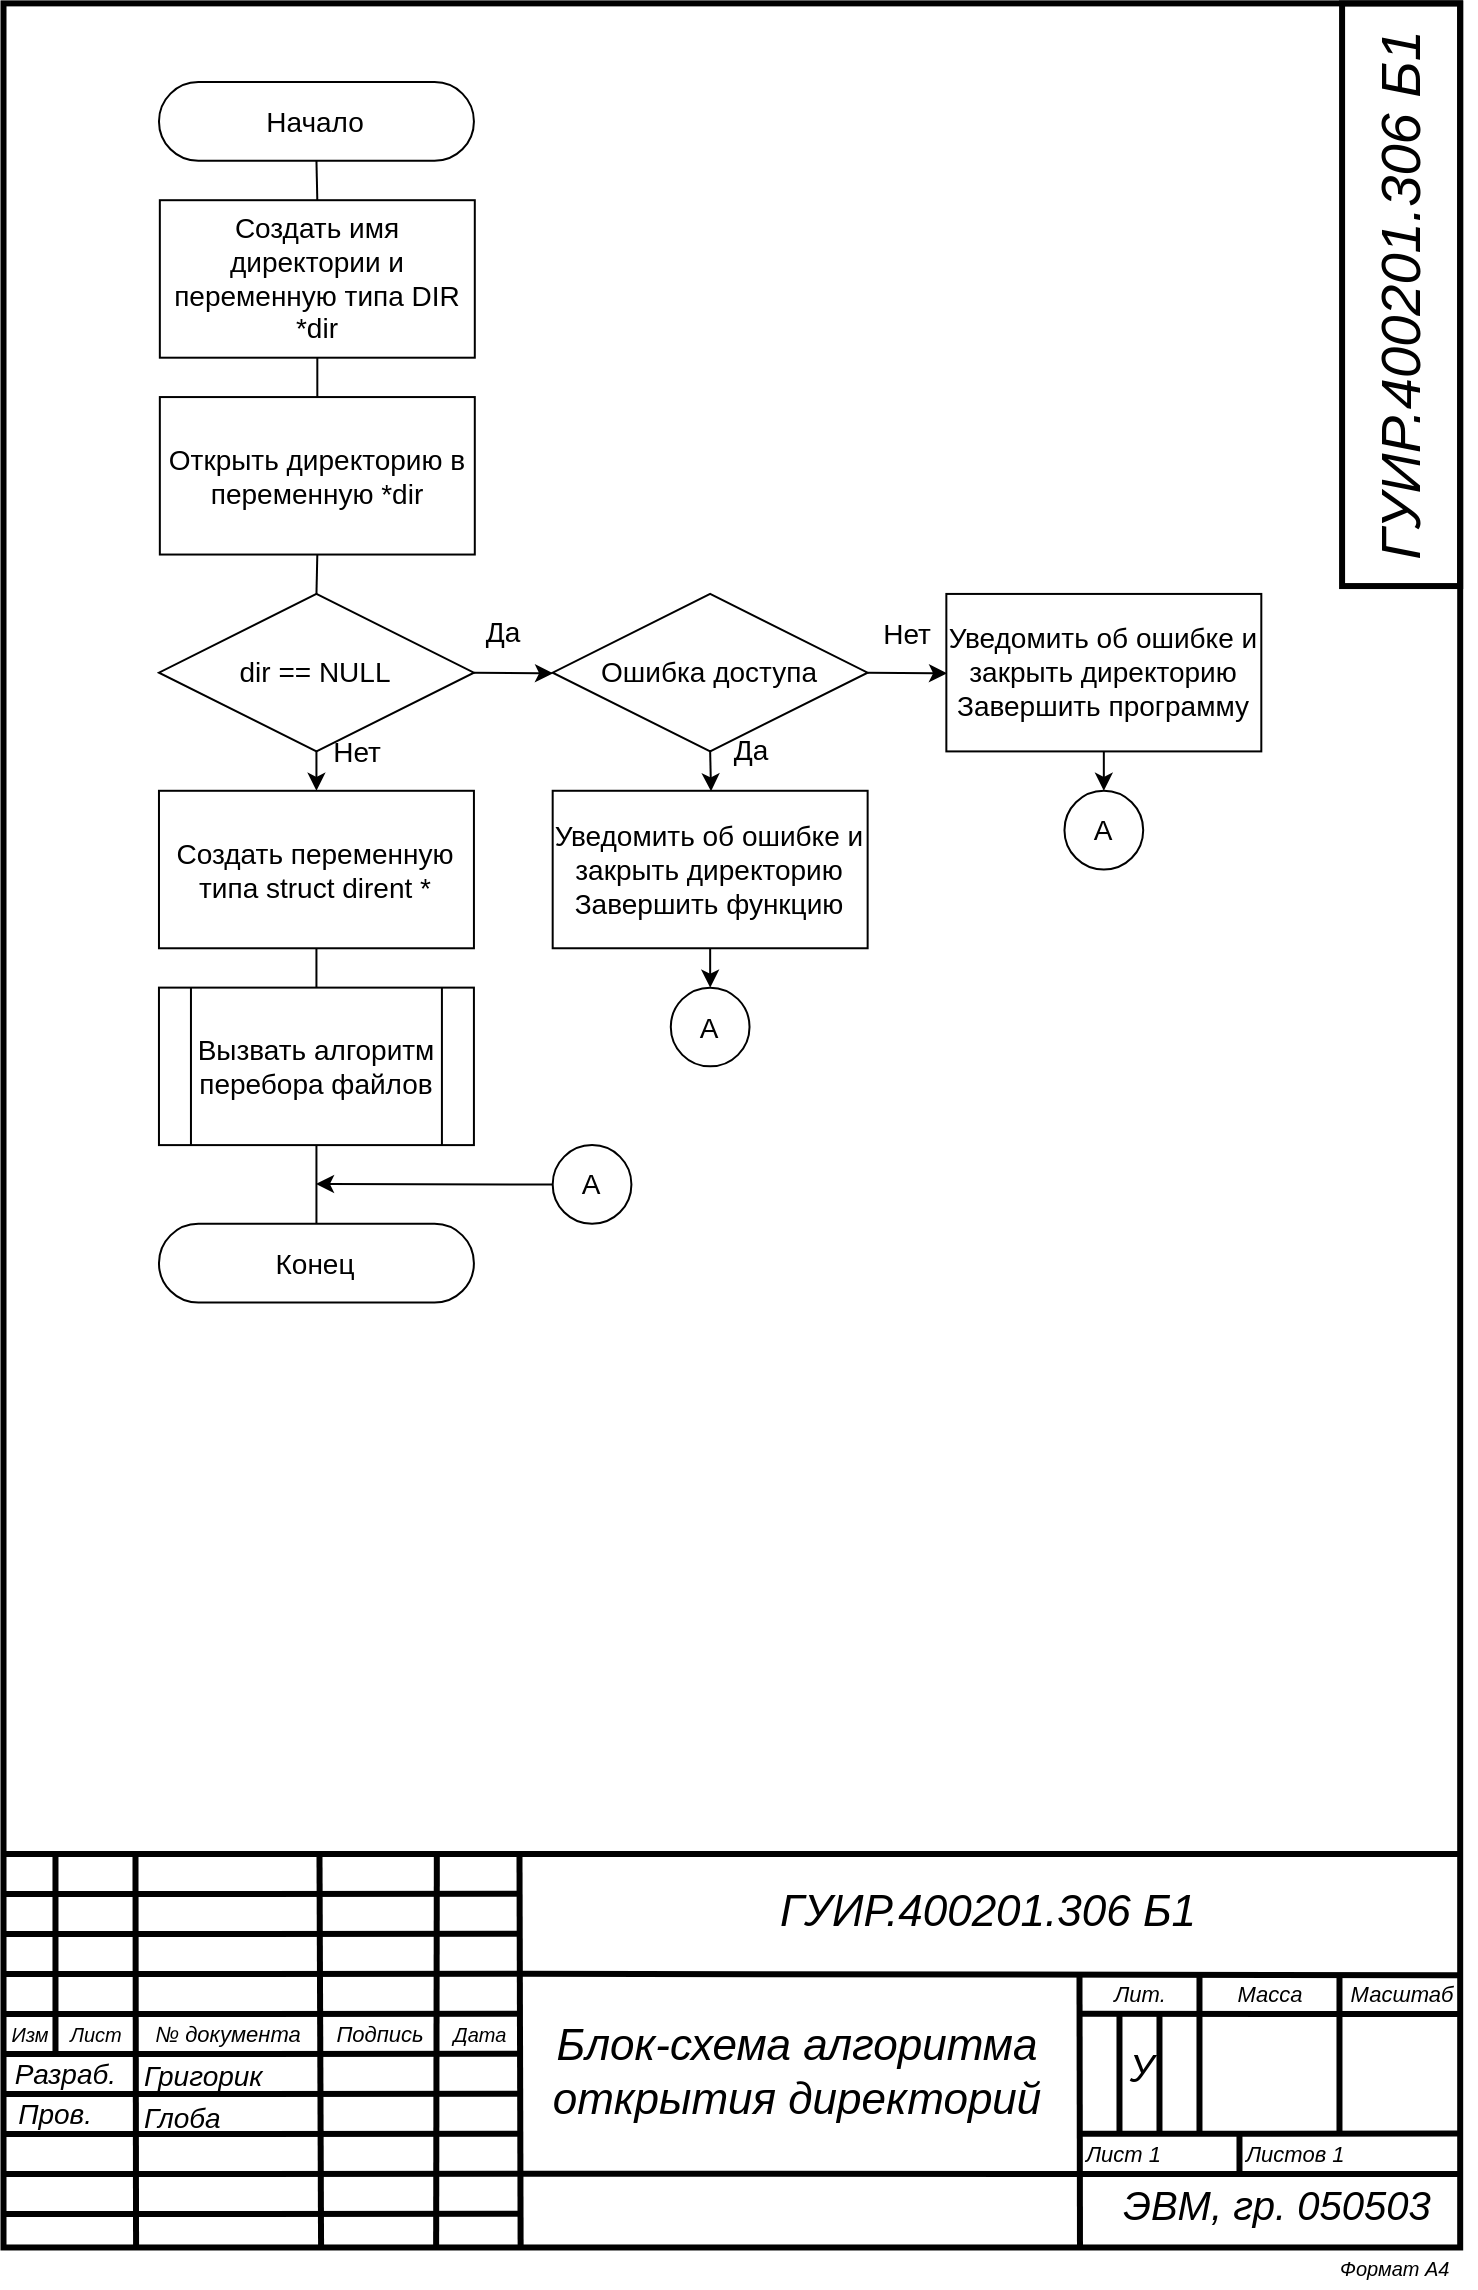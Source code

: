 <mxfile version="13.9.9" type="device"><diagram id="C5RBs43oDa-KdzZeNtuy" name="Page-1"><mxGraphModel dx="1086" dy="806" grid="1" gridSize="19.685" guides="1" tooltips="1" connect="1" arrows="1" fold="1" page="1" pageScale="1" pageWidth="827" pageHeight="1169" math="0" shadow="0"><root><mxCell id="WIyWlLk6GJQsqaUBKTNV-0"/><mxCell id="WIyWlLk6GJQsqaUBKTNV-1" parent="WIyWlLk6GJQsqaUBKTNV-0"/><mxCell id="zXnKUToOOJIePCyeXaGA-46" value="" style="rounded=0;whiteSpace=wrap;html=1;strokeWidth=3;fillColor=none;" parent="WIyWlLk6GJQsqaUBKTNV-1" vertex="1"><mxGeometry x="79.75" y="19.69" width="728.34" height="1122.05" as="geometry"/></mxCell><mxCell id="zXnKUToOOJIePCyeXaGA-47" value="&lt;i style=&quot;font-family: &amp;#34;arial&amp;#34; ; font-weight: 400 ; letter-spacing: normal ; text-align: right ; text-indent: 0px ; text-transform: none ; word-spacing: 0px&quot;&gt;&lt;font style=&quot;font-size: 10px&quot;&gt;Формат А4&lt;/font&gt;&lt;/i&gt;" style="text;whiteSpace=wrap;html=1;fontSize=7;fontFamily=Verdana;labelBackgroundColor=none;verticalAlign=middle;" parent="WIyWlLk6GJQsqaUBKTNV-1" vertex="1"><mxGeometry x="745.74" y="1141.74" width="59.05" height="19.68" as="geometry"/></mxCell><mxCell id="zXnKUToOOJIePCyeXaGA-48" style="vsdxID=165;edgeStyle=none;startArrow=none;endArrow=none;startSize=5;endSize=5;strokeWidth=3;strokeColor=#000000;spacingTop=-1;spacingBottom=-1;spacingLeft=-1;spacingRight=-1;verticalAlign=middle;html=1;labelBackgroundColor=#ffffff;rounded=0;" parent="WIyWlLk6GJQsqaUBKTNV-1" edge="1"><mxGeometry relative="1" as="geometry"><Array as="points"/><mxPoint x="105.74" y="944.89" as="sourcePoint"/><mxPoint x="105.74" y="1044.89" as="targetPoint"/></mxGeometry></mxCell><mxCell id="zXnKUToOOJIePCyeXaGA-49" style="vsdxID=163;edgeStyle=none;startArrow=none;endArrow=none;startSize=5;endSize=5;strokeColor=#000000;spacingTop=-1;spacingBottom=-1;spacingLeft=-1;spacingRight=-1;verticalAlign=middle;html=1;labelBackgroundColor=#ffffff;rounded=0;strokeWidth=3;" parent="WIyWlLk6GJQsqaUBKTNV-1" edge="1"><mxGeometry relative="1" as="geometry"><mxPoint as="offset"/><Array as="points"/><mxPoint x="80.01" y="1125.01" as="sourcePoint"/><mxPoint x="337.74" y="1124.89" as="targetPoint"/></mxGeometry></mxCell><mxCell id="zXnKUToOOJIePCyeXaGA-50" style="vsdxID=162;edgeStyle=none;startArrow=none;endArrow=none;startSize=5;endSize=5;strokeColor=#000000;spacingTop=-1;spacingBottom=-1;spacingLeft=-1;spacingRight=-1;verticalAlign=middle;html=1;labelBackgroundColor=#ffffff;rounded=0;strokeWidth=3;" parent="WIyWlLk6GJQsqaUBKTNV-1" edge="1"><mxGeometry relative="1" as="geometry"><mxPoint as="offset"/><Array as="points"/><mxPoint x="80.01" y="1105.01" as="sourcePoint"/><mxPoint x="338.74" y="1104.89" as="targetPoint"/></mxGeometry></mxCell><mxCell id="zXnKUToOOJIePCyeXaGA-51" style="vsdxID=161;edgeStyle=none;startArrow=none;endArrow=none;startSize=5;endSize=5;strokeColor=#000000;spacingTop=-1;spacingBottom=-1;spacingLeft=-1;spacingRight=-1;verticalAlign=middle;html=1;labelBackgroundColor=#ffffff;rounded=0;strokeWidth=3;" parent="WIyWlLk6GJQsqaUBKTNV-1" edge="1"><mxGeometry relative="1" as="geometry"><mxPoint as="offset"/><Array as="points"/><mxPoint x="80.01" y="1085.01" as="sourcePoint"/><mxPoint x="337.74" y="1084.89" as="targetPoint"/></mxGeometry></mxCell><mxCell id="zXnKUToOOJIePCyeXaGA-52" style="vsdxID=160;edgeStyle=none;startArrow=none;endArrow=none;startSize=5;endSize=5;strokeColor=#000000;spacingTop=-1;spacingBottom=-1;spacingLeft=-1;spacingRight=-1;verticalAlign=middle;html=1;labelBackgroundColor=#ffffff;rounded=0;strokeWidth=3;" parent="WIyWlLk6GJQsqaUBKTNV-1" edge="1"><mxGeometry relative="1" as="geometry"><mxPoint as="offset"/><Array as="points"/><mxPoint x="80.01" y="1065.01" as="sourcePoint"/><mxPoint x="337.74" y="1064.89" as="targetPoint"/></mxGeometry></mxCell><mxCell id="zXnKUToOOJIePCyeXaGA-53" style="vsdxID=159;edgeStyle=none;startArrow=none;endArrow=none;startSize=5;endSize=5;strokeWidth=3;strokeColor=#000000;spacingTop=-1;spacingBottom=-1;spacingLeft=-1;spacingRight=-1;verticalAlign=middle;html=1;labelBackgroundColor=#ffffff;rounded=0;" parent="WIyWlLk6GJQsqaUBKTNV-1" edge="1"><mxGeometry relative="1" as="geometry"><mxPoint as="offset"/><Array as="points"/><mxPoint x="80.01" y="1045.01" as="sourcePoint"/><mxPoint x="337.74" y="1044.89" as="targetPoint"/></mxGeometry></mxCell><mxCell id="zXnKUToOOJIePCyeXaGA-54" style="vsdxID=158;edgeStyle=none;startArrow=none;endArrow=none;startSize=5;endSize=5;strokeWidth=3;strokeColor=#000000;spacingTop=-1;spacingBottom=-1;spacingLeft=-1;spacingRight=-1;verticalAlign=middle;html=1;labelBackgroundColor=#ffffff;rounded=0;" parent="WIyWlLk6GJQsqaUBKTNV-1" edge="1"><mxGeometry relative="1" as="geometry"><mxPoint as="offset"/><Array as="points"/><mxPoint x="80.01" y="1025.01" as="sourcePoint"/><mxPoint x="337.74" y="1024.89" as="targetPoint"/></mxGeometry></mxCell><mxCell id="zXnKUToOOJIePCyeXaGA-55" style="vsdxID=157;edgeStyle=none;startArrow=none;endArrow=none;startSize=5;endSize=5;strokeColor=#000000;spacingTop=-1;spacingBottom=-1;spacingLeft=-1;spacingRight=-1;verticalAlign=middle;html=1;labelBackgroundColor=#ffffff;rounded=0;strokeWidth=3;" parent="WIyWlLk6GJQsqaUBKTNV-1" edge="1"><mxGeometry relative="1" as="geometry"><mxPoint as="offset"/><Array as="points"/><mxPoint x="80.01" y="1005.01" as="sourcePoint"/><mxPoint x="337.74" y="1004.89" as="targetPoint"/></mxGeometry></mxCell><mxCell id="zXnKUToOOJIePCyeXaGA-56" style="vsdxID=156;edgeStyle=none;startArrow=none;endArrow=none;startSize=5;endSize=5;strokeColor=#000000;spacingTop=-1;spacingBottom=-1;spacingLeft=-1;spacingRight=-1;verticalAlign=middle;html=1;labelBackgroundColor=#ffffff;rounded=0;strokeWidth=3;" parent="WIyWlLk6GJQsqaUBKTNV-1" edge="1"><mxGeometry relative="1" as="geometry"><mxPoint as="offset"/><Array as="points"/><mxPoint x="80.01" y="985.01" as="sourcePoint"/><mxPoint x="337.74" y="984.89" as="targetPoint"/></mxGeometry></mxCell><mxCell id="zXnKUToOOJIePCyeXaGA-57" style="vsdxID=155;edgeStyle=none;startArrow=none;endArrow=none;startSize=5;endSize=5;strokeColor=#000000;spacingTop=-1;spacingBottom=-1;spacingLeft=-1;spacingRight=-1;verticalAlign=middle;html=1;labelBackgroundColor=#ffffff;rounded=0;strokeWidth=3;" parent="WIyWlLk6GJQsqaUBKTNV-1" edge="1"><mxGeometry relative="1" as="geometry"><mxPoint as="offset"/><Array as="points"/><mxPoint x="80.01" y="965.01" as="sourcePoint"/><mxPoint x="337.74" y="964.89" as="targetPoint"/></mxGeometry></mxCell><mxCell id="zXnKUToOOJIePCyeXaGA-58" style="vsdxID=154;edgeStyle=none;startArrow=none;endArrow=none;startSize=5;endSize=5;strokeWidth=3;strokeColor=#000000;spacingTop=-1;spacingBottom=-1;spacingLeft=-1;spacingRight=-1;verticalAlign=middle;html=1;labelBackgroundColor=#ffffff;rounded=0;entryX=0.091;entryY=1;entryDx=0;entryDy=0;entryPerimeter=0;" parent="WIyWlLk6GJQsqaUBKTNV-1" target="zXnKUToOOJIePCyeXaGA-46" edge="1"><mxGeometry relative="1" as="geometry"><Array as="points"/><mxPoint x="145.74" y="944.89" as="sourcePoint"/><mxPoint x="146.01" y="1150.01" as="targetPoint"/></mxGeometry></mxCell><mxCell id="zXnKUToOOJIePCyeXaGA-59" style="vsdxID=153;edgeStyle=none;startArrow=none;endArrow=none;startSize=5;endSize=5;strokeWidth=3;strokeColor=#000000;spacingTop=-1;spacingBottom=-1;spacingLeft=-1;spacingRight=-1;verticalAlign=middle;html=1;labelBackgroundColor=#ffffff;rounded=0;entryX=0.218;entryY=0.999;entryDx=0;entryDy=0;entryPerimeter=0;" parent="WIyWlLk6GJQsqaUBKTNV-1" target="zXnKUToOOJIePCyeXaGA-46" edge="1"><mxGeometry relative="1" as="geometry"><Array as="points"/><mxPoint x="237.74" y="944.89" as="sourcePoint"/><mxPoint x="238.01" y="1147.01" as="targetPoint"/></mxGeometry></mxCell><mxCell id="zXnKUToOOJIePCyeXaGA-60" style="vsdxID=152;edgeStyle=none;startArrow=none;endArrow=none;startSize=5;endSize=5;strokeWidth=3;strokeColor=#000000;spacingTop=-1;spacingBottom=-1;spacingLeft=-1;spacingRight=-1;verticalAlign=middle;html=1;labelBackgroundColor=#ffffff;rounded=0;entryX=0.297;entryY=1;entryDx=0;entryDy=0;entryPerimeter=0;" parent="WIyWlLk6GJQsqaUBKTNV-1" target="zXnKUToOOJIePCyeXaGA-46" edge="1"><mxGeometry relative="1" as="geometry"><Array as="points"/><mxPoint x="296.42" y="944.89" as="sourcePoint"/><mxPoint x="296.01" y="1150.01" as="targetPoint"/></mxGeometry></mxCell><mxCell id="zXnKUToOOJIePCyeXaGA-61" style="vsdxID=151;edgeStyle=none;startArrow=none;endArrow=none;startSize=5;endSize=5;strokeWidth=3;strokeColor=#000000;spacingTop=-1;spacingBottom=-1;spacingLeft=-1;spacingRight=-1;verticalAlign=middle;html=1;labelBackgroundColor=#ffffff;rounded=0;" parent="WIyWlLk6GJQsqaUBKTNV-1" edge="1"><mxGeometry relative="1" as="geometry"><Array as="points"/><mxPoint x="747.74" y="1004.89" as="sourcePoint"/><mxPoint x="747.74" y="1084.89" as="targetPoint"/></mxGeometry></mxCell><mxCell id="zXnKUToOOJIePCyeXaGA-62" style="vsdxID=150;edgeStyle=none;startArrow=none;endArrow=none;startSize=5;endSize=5;strokeWidth=3;strokeColor=#000000;spacingTop=-1;spacingBottom=-1;spacingLeft=-1;spacingRight=-1;verticalAlign=middle;html=1;labelBackgroundColor=#ffffff;rounded=0;" parent="WIyWlLk6GJQsqaUBKTNV-1" edge="1"><mxGeometry relative="1" as="geometry"><Array as="points"/><mxPoint x="697.74" y="1084.89" as="sourcePoint"/><mxPoint x="697.74" y="1104.89" as="targetPoint"/></mxGeometry></mxCell><mxCell id="zXnKUToOOJIePCyeXaGA-63" style="vsdxID=149;edgeStyle=none;startArrow=none;endArrow=none;startSize=5;endSize=5;strokeColor=#000000;spacingTop=-1;spacingBottom=-1;spacingLeft=-1;spacingRight=-1;verticalAlign=middle;html=1;labelBackgroundColor=#ffffff;rounded=0;strokeWidth=3;" parent="WIyWlLk6GJQsqaUBKTNV-1" edge="1"><mxGeometry relative="1" as="geometry"><Array as="points"/><mxPoint x="657.74" y="1024.89" as="sourcePoint"/><mxPoint x="657.74" y="1084.89" as="targetPoint"/></mxGeometry></mxCell><mxCell id="zXnKUToOOJIePCyeXaGA-64" style="vsdxID=148;edgeStyle=none;startArrow=none;endArrow=none;startSize=5;endSize=5;strokeColor=#000000;spacingTop=-1;spacingBottom=-1;spacingLeft=-1;spacingRight=-1;verticalAlign=middle;html=1;labelBackgroundColor=#ffffff;rounded=0;strokeWidth=3;" parent="WIyWlLk6GJQsqaUBKTNV-1" edge="1"><mxGeometry relative="1" as="geometry"><Array as="points"/><mxPoint x="637.74" y="1024.89" as="sourcePoint"/><mxPoint x="637.74" y="1084.89" as="targetPoint"/></mxGeometry></mxCell><mxCell id="zXnKUToOOJIePCyeXaGA-65" style="vsdxID=147;edgeStyle=none;startArrow=none;endArrow=none;startSize=5;endSize=5;strokeWidth=3;strokeColor=#000000;spacingTop=-1;spacingBottom=-1;spacingLeft=-1;spacingRight=-1;verticalAlign=middle;html=1;labelBackgroundColor=#ffffff;rounded=0;" parent="WIyWlLk6GJQsqaUBKTNV-1" edge="1"><mxGeometry relative="1" as="geometry"><Array as="points"/><mxPoint x="677.74" y="1004.89" as="sourcePoint"/><mxPoint x="677.74" y="1084.89" as="targetPoint"/></mxGeometry></mxCell><mxCell id="zXnKUToOOJIePCyeXaGA-66" style="vsdxID=146;edgeStyle=none;startArrow=none;endArrow=none;startSize=5;endSize=5;strokeWidth=3;strokeColor=#000000;spacingTop=-1;spacingBottom=-1;spacingLeft=-1;spacingRight=-1;verticalAlign=middle;html=1;labelBackgroundColor=#ffffff;rounded=0;entryX=0.929;entryY=-0.131;entryDx=0;entryDy=0;entryPerimeter=0;" parent="WIyWlLk6GJQsqaUBKTNV-1" target="zXnKUToOOJIePCyeXaGA-81" edge="1"><mxGeometry relative="1" as="geometry"><mxPoint as="offset"/><Array as="points"/><mxPoint x="617.74" y="1084.89" as="sourcePoint"/><mxPoint x="817.74" y="1084.89" as="targetPoint"/></mxGeometry></mxCell><mxCell id="zXnKUToOOJIePCyeXaGA-67" style="vsdxID=145;edgeStyle=none;startArrow=none;endArrow=none;startSize=5;endSize=5;strokeWidth=3;strokeColor=#000000;spacingTop=-1;spacingBottom=-1;spacingLeft=-1;spacingRight=-1;verticalAlign=middle;html=1;labelBackgroundColor=#ffffff;rounded=0;" parent="WIyWlLk6GJQsqaUBKTNV-1" edge="1"><mxGeometry relative="1" as="geometry"><mxPoint as="offset"/><Array as="points"/><mxPoint x="617.74" y="1024.89" as="sourcePoint"/><mxPoint x="808.01" y="1025.01" as="targetPoint"/></mxGeometry></mxCell><mxCell id="zXnKUToOOJIePCyeXaGA-68" style="vsdxID=144;edgeStyle=none;startArrow=none;endArrow=none;startSize=5;endSize=5;strokeWidth=3;strokeColor=#000000;spacingTop=-1;spacingBottom=-1;spacingLeft=-1;spacingRight=-1;verticalAlign=middle;html=1;labelBackgroundColor=#ffffff;rounded=0;entryX=0.739;entryY=0.999;entryDx=0;entryDy=0;entryPerimeter=0;" parent="WIyWlLk6GJQsqaUBKTNV-1" target="zXnKUToOOJIePCyeXaGA-46" edge="1"><mxGeometry relative="1" as="geometry"><Array as="points"/><mxPoint x="617.74" y="1004.89" as="sourcePoint"/><mxPoint x="618.01" y="1150.01" as="targetPoint"/></mxGeometry></mxCell><mxCell id="zXnKUToOOJIePCyeXaGA-69" style="vsdxID=143;edgeStyle=none;startArrow=none;endArrow=none;startSize=5;endSize=5;strokeWidth=3;strokeColor=#000000;spacingTop=-1;spacingBottom=-1;spacingLeft=-1;spacingRight=-1;verticalAlign=middle;html=1;labelBackgroundColor=#ffffff;rounded=0;" parent="WIyWlLk6GJQsqaUBKTNV-1" edge="1"><mxGeometry relative="1" as="geometry"><Array as="points"/><mxPoint x="808.01" y="1105.01" as="sourcePoint"/><mxPoint x="338.74" y="1104.89" as="targetPoint"/></mxGeometry></mxCell><mxCell id="zXnKUToOOJIePCyeXaGA-70" style="vsdxID=142;edgeStyle=none;startArrow=none;endArrow=none;startSize=5;endSize=5;strokeWidth=3;strokeColor=#000000;spacingTop=-1;spacingBottom=-1;spacingLeft=-1;spacingRight=-1;verticalAlign=middle;html=1;labelBackgroundColor=#ffffff;rounded=0;entryX=0.355;entryY=1;entryDx=0;entryDy=0;entryPerimeter=0;" parent="WIyWlLk6GJQsqaUBKTNV-1" target="zXnKUToOOJIePCyeXaGA-46" edge="1"><mxGeometry relative="1" as="geometry"><Array as="points"/><mxPoint x="337.74" y="944.89" as="sourcePoint"/><mxPoint x="338.01" y="1150.01" as="targetPoint"/></mxGeometry></mxCell><mxCell id="zXnKUToOOJIePCyeXaGA-71" style="vsdxID=141;edgeStyle=none;startArrow=none;endArrow=none;startSize=5;endSize=5;strokeWidth=3;strokeColor=#000000;spacingTop=-1;spacingBottom=-1;spacingLeft=-1;spacingRight=-1;verticalAlign=middle;html=1;labelBackgroundColor=#ffffff;rounded=0;exitX=0.998;exitY=1.028;exitDx=0;exitDy=0;exitPerimeter=0;" parent="WIyWlLk6GJQsqaUBKTNV-1" source="zXnKUToOOJIePCyeXaGA-89" edge="1"><mxGeometry relative="1" as="geometry"><Array as="points"/><mxPoint x="817.74" y="1004.89" as="sourcePoint"/><mxPoint x="337.74" y="1004.89" as="targetPoint"/></mxGeometry></mxCell><mxCell id="zXnKUToOOJIePCyeXaGA-72" value="&lt;font style=&quot;font-family: &amp;#34;arial&amp;#34; ; color: rgb(0 , 0 , 0) ; direction: ltr ; letter-spacing: 0px ; line-height: 120% ; opacity: 1&quot;&gt;&lt;i&gt;&lt;font style=&quot;font-size: 10px&quot;&gt;Изм&lt;/font&gt;&lt;br&gt;&lt;/i&gt;&lt;/font&gt;" style="verticalAlign=middle;align=center;vsdxID=166;fillColor=none;gradientColor=none;shape=stencil(nZBLDoAgDERP0z3SIyjew0SURgSD+Lu9kMZoXLhwN9O+tukAlrNpJg1SzDH4QW/URgNYgZTkjA4UkwJUgGXng+6DX1zLfmoymdXo17xh5zmRJ6Q42BWCfc2oJfdAr+Yv+AP9Cb7OJ3H/2JG1HNGz/84klThPVCc=);strokeColor=none;strokeWidth=3;spacingTop=-1;spacingBottom=-1;spacingLeft=-1;spacingRight=-1;labelBackgroundColor=none;rounded=0;html=1;whiteSpace=wrap;" parent="WIyWlLk6GJQsqaUBKTNV-1" vertex="1"><mxGeometry x="78.74" y="1026.89" width="28" height="16" as="geometry"/></mxCell><mxCell id="zXnKUToOOJIePCyeXaGA-73" value="&lt;font style=&quot;font-family: &amp;#34;arial&amp;#34; ; color: rgb(0 , 0 , 0) ; direction: ltr ; letter-spacing: 0px ; line-height: 120% ; opacity: 1&quot;&gt;&lt;i&gt;&lt;font style=&quot;font-size: 10px&quot;&gt;Лист&lt;/font&gt;&lt;br&gt;&lt;/i&gt;&lt;/font&gt;" style="verticalAlign=middle;align=center;vsdxID=167;fillColor=none;gradientColor=none;shape=stencil(nZBLDoAgDERP0z3SIyjew0SURgSD+Lu9kMZoXLhwN9O+tukAlrNpJg1SzDH4QW/URgNYgZTkjA4UkwJUgGXng+6DX1zLfmoymdXo17xh5zmRJ6Q42BWCfc2oJfdAr+Yv+AP9Cb7OJ3H/2JG1HNGz/84klThPVCc=);strokeColor=none;strokeWidth=3;spacingTop=-1;spacingBottom=-1;spacingLeft=-1;spacingRight=-1;labelBackgroundColor=none;rounded=0;html=1;whiteSpace=wrap;" parent="WIyWlLk6GJQsqaUBKTNV-1" vertex="1"><mxGeometry x="107.74" y="1026.89" width="36" height="16" as="geometry"/></mxCell><mxCell id="zXnKUToOOJIePCyeXaGA-74" value="&lt;font style=&quot;font-size:11px;font-family:Arial;color:#000000;direction:ltr;letter-spacing:0px;line-height:120%;opacity:1&quot;&gt;&lt;i&gt;№ документа&lt;br/&gt;&lt;/i&gt;&lt;/font&gt;" style="verticalAlign=middle;align=center;vsdxID=168;fillColor=none;gradientColor=none;shape=stencil(nZBLDoAgDERP0z3SIyjew0SURgSD+Lu9kMZoXLhwN9O+tukAlrNpJg1SzDH4QW/URgNYgZTkjA4UkwJUgGXng+6DX1zLfmoymdXo17xh5zmRJ6Q42BWCfc2oJfdAr+Yv+AP9Cb7OJ3H/2JG1HNGz/84klThPVCc=);strokeColor=none;strokeWidth=3;spacingTop=-1;spacingBottom=-1;spacingLeft=-1;spacingRight=-1;labelBackgroundColor=none;rounded=0;html=1;whiteSpace=wrap;" parent="WIyWlLk6GJQsqaUBKTNV-1" vertex="1"><mxGeometry x="147.74" y="1026.89" width="88" height="16" as="geometry"/></mxCell><mxCell id="zXnKUToOOJIePCyeXaGA-75" value="&lt;font style=&quot;font-size:11px;font-family:Arial;color:#000000;direction:ltr;letter-spacing:0px;line-height:120%;opacity:1&quot;&gt;&lt;i&gt;Подпись&lt;br/&gt;&lt;/i&gt;&lt;/font&gt;" style="verticalAlign=middle;align=center;vsdxID=169;fillColor=none;gradientColor=none;shape=stencil(nZBLDoAgDERP0z3SIyjew0SURgSD+Lu9kMZoXLhwN9O+tukAlrNpJg1SzDH4QW/URgNYgZTkjA4UkwJUgGXng+6DX1zLfmoymdXo17xh5zmRJ6Q42BWCfc2oJfdAr+Yv+AP9Cb7OJ3H/2JG1HNGz/84klThPVCc=);strokeColor=none;strokeWidth=3;spacingTop=-1;spacingBottom=-1;spacingLeft=-1;spacingRight=-1;labelBackgroundColor=none;rounded=0;html=1;whiteSpace=wrap;" parent="WIyWlLk6GJQsqaUBKTNV-1" vertex="1"><mxGeometry x="239.74" y="1026.89" width="56" height="16" as="geometry"/></mxCell><mxCell id="zXnKUToOOJIePCyeXaGA-76" value="&lt;font style=&quot;font-family: &amp;#34;arial&amp;#34; ; color: rgb(0 , 0 , 0) ; direction: ltr ; letter-spacing: 0px ; line-height: 120% ; opacity: 1&quot;&gt;&lt;i&gt;&lt;font style=&quot;font-size: 10px&quot;&gt;Дата&lt;/font&gt;&lt;br&gt;&lt;/i&gt;&lt;/font&gt;" style="verticalAlign=middle;align=center;vsdxID=170;fillColor=none;gradientColor=none;shape=stencil(nZBLDoAgDERP0z3SIyjew0SURgSD+Lu9kMZoXLhwN9O+tukAlrNpJg1SzDH4QW/URgNYgZTkjA4UkwJUgGXng+6DX1zLfmoymdXo17xh5zmRJ6Q42BWCfc2oJfdAr+Yv+AP9Cb7OJ3H/2JG1HNGz/84klThPVCc=);strokeColor=none;strokeWidth=3;spacingTop=-1;spacingBottom=-1;spacingLeft=-1;spacingRight=-1;labelBackgroundColor=none;rounded=0;html=1;whiteSpace=wrap;" parent="WIyWlLk6GJQsqaUBKTNV-1" vertex="1"><mxGeometry x="299.74" y="1026.89" width="36" height="16" as="geometry"/></mxCell><mxCell id="zXnKUToOOJIePCyeXaGA-77" value="&lt;p style=&quot;align:center;margin-left:0;margin-right:0;margin-top:0px;margin-bottom:0px;text-indent:0;valign:middle;direction:ltr;&quot;&gt;&lt;font style=&quot;font-size:11px;font-family:Arial;color:#000000;direction:ltr;letter-spacing:0px;line-height:120%;opacity:1&quot;&gt;&lt;i&gt;Лит&lt;/i&gt;&lt;/font&gt;&lt;font style=&quot;font-size:11px;font-family:Arial;color:#000000;direction:ltr;letter-spacing:0px;line-height:120%;opacity:1&quot;&gt;&lt;i&gt;.&lt;br/&gt;&lt;/i&gt;&lt;/font&gt;&lt;/p&gt;" style="verticalAlign=middle;align=center;vsdxID=171;fillColor=none;gradientColor=none;shape=stencil(nZBLDoAgDERP0z3SIyjew0SURgSD+Lu9kMZoXLhwN9O+tukAlrNpJg1SzDH4QW/URgNYgZTkjA4UkwJUgGXng+6DX1zLfmoymdXo17xh5zmRJ6Q42BWCfc2oJfdAr+Yv+AP9Cb7OJ3H/2JG1HNGz/84klThPVCc=);strokeColor=none;strokeWidth=3;spacingTop=-1;spacingBottom=-1;spacingLeft=-1;spacingRight=-1;labelBackgroundColor=none;rounded=0;html=1;whiteSpace=wrap;" parent="WIyWlLk6GJQsqaUBKTNV-1" vertex="1"><mxGeometry x="619.74" y="1006.89" width="56" height="16" as="geometry"/></mxCell><mxCell id="zXnKUToOOJIePCyeXaGA-78" value="&lt;font style=&quot;font-size:11px;font-family:Arial;color:#000000;direction:ltr;letter-spacing:0px;line-height:120%;opacity:1&quot;&gt;&lt;i&gt;Масса&lt;br/&gt;&lt;/i&gt;&lt;/font&gt;" style="verticalAlign=middle;align=center;vsdxID=172;fillColor=none;gradientColor=none;shape=stencil(nZBLDoAgDERP0z3SIyjew0SURgSD+Lu9kMZoXLhwN9O+tukAlrNpJg1SzDH4QW/URgNYgZTkjA4UkwJUgGXng+6DX1zLfmoymdXo17xh5zmRJ6Q42BWCfc2oJfdAr+Yv+AP9Cb7OJ3H/2JG1HNGz/84klThPVCc=);strokeColor=none;strokeWidth=3;spacingTop=-1;spacingBottom=-1;spacingLeft=-1;spacingRight=-1;labelBackgroundColor=none;rounded=0;html=1;whiteSpace=wrap;" parent="WIyWlLk6GJQsqaUBKTNV-1" vertex="1"><mxGeometry x="679.74" y="1006.89" width="66" height="16" as="geometry"/></mxCell><mxCell id="zXnKUToOOJIePCyeXaGA-79" value="&lt;font style=&quot;font-size:11px;font-family:Arial;color:#000000;direction:ltr;letter-spacing:0px;line-height:120%;opacity:1&quot;&gt;&lt;i&gt;Масштаб&lt;br/&gt;&lt;/i&gt;&lt;/font&gt;" style="verticalAlign=middle;align=center;vsdxID=173;fillColor=none;gradientColor=none;shape=stencil(nZBLDoAgDERP0z3SIyjew0SURgSD+Lu9kMZoXLhwN9O+tukAlrNpJg1SzDH4QW/URgNYgZTkjA4UkwJUgGXng+6DX1zLfmoymdXo17xh5zmRJ6Q42BWCfc2oJfdAr+Yv+AP9Cb7OJ3H/2JG1HNGz/84klThPVCc=);strokeColor=none;strokeWidth=3;spacingTop=-1;spacingBottom=-1;spacingLeft=-1;spacingRight=-1;labelBackgroundColor=none;rounded=0;html=1;whiteSpace=wrap;" parent="WIyWlLk6GJQsqaUBKTNV-1" vertex="1"><mxGeometry x="749.74" y="1006.89" width="58.35" height="16" as="geometry"/></mxCell><mxCell id="zXnKUToOOJIePCyeXaGA-80" value="&lt;p style=&quot;margin-left: 0 ; margin-right: 0 ; margin-top: 0px ; margin-bottom: 0px ; text-indent: 0 ; direction: ltr&quot;&gt;&lt;font style=&quot;font-size: 11px ; font-family: &amp;#34;arial&amp;#34; ; color: #000000 ; direction: ltr ; letter-spacing: 0px ; line-height: 120% ; opacity: 1&quot;&gt;&lt;i&gt;Лист 1&lt;/i&gt;&lt;/font&gt;&lt;font style=&quot;font-size: 11px ; font-family: &amp;#34;arial&amp;#34; ; color: #000000 ; direction: ltr ; letter-spacing: 0px ; line-height: 120% ; opacity: 1&quot;&gt;&lt;i&gt;&amp;nbsp;&lt;br&gt;&lt;/i&gt;&lt;/font&gt;&lt;/p&gt;" style="verticalAlign=middle;align=left;vsdxID=174;fillColor=none;gradientColor=none;shape=stencil(nZBLDoAgDERP0z3SIyjew0SURgSD+Lu9kMZoXLhwN9O+tukAlrNpJg1SzDH4QW/URgNYgZTkjA4UkwJUgGXng+6DX1zLfmoymdXo17xh5zmRJ6Q42BWCfc2oJfdAr+Yv+AP9Cb7OJ3H/2JG1HNGz/84klThPVCc=);strokeColor=none;strokeWidth=3;spacingTop=-1;spacingBottom=-1;spacingLeft=-1;spacingRight=-1;labelBackgroundColor=none;rounded=0;html=1;whiteSpace=wrap;" parent="WIyWlLk6GJQsqaUBKTNV-1" vertex="1"><mxGeometry x="619.74" y="1086.89" width="132.8" height="16" as="geometry"/></mxCell><mxCell id="zXnKUToOOJIePCyeXaGA-81" value="&lt;p style=&quot;align:left;margin-left:0;margin-right:0;margin-top:0px;margin-bottom:0px;text-indent:0;valign:middle;direction:ltr;&quot;&gt;&lt;font style=&quot;font-size:11px;font-family:Arial;color:#000000;direction:ltr;letter-spacing:0px;line-height:120%;opacity:1&quot;&gt;&lt;i&gt;Листов             1&lt;/i&gt;&lt;/font&gt;&lt;font style=&quot;font-size:11px;font-family:Arial;color:#000000;direction:ltr;letter-spacing:0px;line-height:120%;opacity:1&quot;&gt;&lt;i&gt;&lt;br/&gt;&lt;/i&gt;&lt;/font&gt;&lt;/p&gt;" style="verticalAlign=middle;align=left;vsdxID=175;fillColor=none;gradientColor=none;shape=stencil(nZBLDoAgDERP0z3SIyjew0SURgSD+Lu9kMZoXLhwN9O+tukAlrNpJg1SzDH4QW/URgNYgZTkjA4UkwJUgGXng+6DX1zLfmoymdXo17xh5zmRJ6Q42BWCfc2oJfdAr+Yv+AP9Cb7OJ3H/2JG1HNGz/84klThPVCc=);strokeColor=none;strokeWidth=3;spacingTop=-1;spacingBottom=-1;spacingLeft=-1;spacingRight=-1;labelBackgroundColor=none;rounded=0;html=1;whiteSpace=wrap;" parent="WIyWlLk6GJQsqaUBKTNV-1" vertex="1"><mxGeometry x="699.74" y="1086.89" width="116" height="16" as="geometry"/></mxCell><mxCell id="zXnKUToOOJIePCyeXaGA-82" value="&lt;p style=&quot;margin-left: 0 ; margin-right: 0 ; margin-top: 0px ; margin-bottom: 0px ; text-indent: 0 ; direction: ltr&quot;&gt;&lt;font style=&quot;font-family: &amp;#34;arial&amp;#34; ; color: rgb(0 , 0 , 0) ; direction: ltr ; letter-spacing: 0px ; line-height: 120% ; opacity: 1&quot;&gt;&lt;i&gt;&lt;font style=&quot;font-size: 14px&quot;&gt;Григорик&lt;/font&gt;&lt;br&gt;&lt;/i&gt;&lt;/font&gt;&lt;/p&gt;" style="verticalAlign=middle;align=left;vsdxID=176;fillColor=none;gradientColor=none;shape=stencil(nZBLDoAgDERP0z3SIyjew0SURgSD+Lu9kMZoXLhwN9O+tukAlrNpJg1SzDH4QW/URgNYgZTkjA4UkwJUgGXng+6DX1zLfmoymdXo17xh5zmRJ6Q42BWCfc2oJfdAr+Yv+AP9Cb7OJ3H/2JG1HNGz/84klThPVCc=);strokeColor=none;strokeWidth=3;spacingTop=-1;spacingBottom=-1;spacingLeft=-1;spacingRight=-1;labelBackgroundColor=none;rounded=0;html=1;whiteSpace=wrap;" parent="WIyWlLk6GJQsqaUBKTNV-1" vertex="1"><mxGeometry x="148.74" y="1043.89" width="88" height="24" as="geometry"/></mxCell><mxCell id="zXnKUToOOJIePCyeXaGA-83" value="&lt;p style=&quot;align:right;margin-left:0;margin-right:0;margin-top:0px;margin-bottom:0px;text-indent:0;valign:middle;direction:ltr;&quot;&gt;&lt;font style=&quot;font-size:14px;font-family:Arial;color:#000000;direction:ltr;letter-spacing:0px;line-height:120%;opacity:1&quot;&gt;&lt;i&gt;Пров.&lt;br/&gt;&lt;/i&gt;&lt;/font&gt;&lt;/p&gt;" style="verticalAlign=middle;align=right;vsdxID=177;fillColor=none;gradientColor=none;shape=stencil(nZBLDoAgDERP0z3SIyjew0SURgSD+Lu9kMZoXLhwN9O+tukAlrNpJg1SzDH4QW/URgNYgZTkjA4UkwJUgGXng+6DX1zLfmoymdXo17xh5zmRJ6Q42BWCfc2oJfdAr+Yv+AP9Cb7OJ3H/2JG1HNGz/84klThPVCc=);strokeColor=none;strokeWidth=3;spacingTop=-1;spacingBottom=-1;spacingLeft=-1;spacingRight=-1;labelBackgroundColor=none;rounded=0;html=1;whiteSpace=wrap;" parent="WIyWlLk6GJQsqaUBKTNV-1" vertex="1"><mxGeometry x="78.74" y="1063.0" width="46" height="23" as="geometry"/></mxCell><mxCell id="zXnKUToOOJIePCyeXaGA-84" value="&lt;p style=&quot;margin-left: 0 ; margin-right: 0 ; margin-top: 0px ; margin-bottom: 0px ; text-indent: 0 ; direction: ltr&quot;&gt;&lt;font style=&quot;font-family: &amp;#34;arial&amp;#34; ; color: rgb(0 , 0 , 0) ; direction: ltr ; letter-spacing: 0px ; line-height: 120% ; opacity: 1&quot;&gt;&lt;i&gt;&lt;font style=&quot;font-size: 14px&quot;&gt;Разраб.&lt;/font&gt;&lt;br&gt;&lt;/i&gt;&lt;/font&gt;&lt;/p&gt;" style="verticalAlign=middle;align=right;vsdxID=178;fillColor=none;gradientColor=none;shape=stencil(nZBLDoAgDERP0z3SIyjew0SURgSD+Lu9kMZoXLhwN9O+tukAlrNpJg1SzDH4QW/URgNYgZTkjA4UkwJUgGXng+6DX1zLfmoymdXo17xh5zmRJ6Q42BWCfc2oJfdAr+Yv+AP9Cb7OJ3H/2JG1HNGz/84klThPVCc=);strokeColor=none;strokeWidth=3;spacingTop=-1;spacingBottom=-1;spacingLeft=-1;spacingRight=-1;labelBackgroundColor=none;rounded=0;html=1;whiteSpace=wrap;" parent="WIyWlLk6GJQsqaUBKTNV-1" vertex="1"><mxGeometry x="79.74" y="1046.89" width="57.05" height="17" as="geometry"/></mxCell><mxCell id="zXnKUToOOJIePCyeXaGA-85" value="&lt;p style=&quot;margin-left: 0 ; margin-right: 0 ; margin-top: 0px ; margin-bottom: 0px ; text-indent: 0 ; direction: ltr&quot;&gt;&lt;font style=&quot;font-family: &amp;#34;arial&amp;#34; ; color: rgb(0 , 0 , 0) ; direction: ltr ; letter-spacing: 0px ; line-height: 120% ; opacity: 1&quot;&gt;&lt;i style=&quot;font-size: 14px&quot;&gt;Глоба&lt;/i&gt;&lt;/font&gt;&lt;/p&gt;" style="verticalAlign=middle;align=left;vsdxID=179;fillColor=none;gradientColor=none;shape=stencil(nZBLDoAgDERP0z3SIyjew0SURgSD+Lu9kMZoXLhwN9O+tukAlrNpJg1SzDH4QW/URgNYgZTkjA4UkwJUgGXng+6DX1zLfmoymdXo17xh5zmRJ6Q42BWCfc2oJfdAr+Yv+AP9Cb7OJ3H/2JG1HNGz/84klThPVCc=);strokeColor=none;strokeWidth=3;spacingTop=-1;spacingBottom=-1;spacingLeft=-1;spacingRight=-1;labelBackgroundColor=none;rounded=0;html=1;whiteSpace=wrap;" parent="WIyWlLk6GJQsqaUBKTNV-1" vertex="1"><mxGeometry x="148.74" y="1066.89" width="64" height="20" as="geometry"/></mxCell><mxCell id="zXnKUToOOJIePCyeXaGA-86" value="&lt;p style=&quot;margin-left: 0 ; margin-right: 0 ; margin-top: 0px ; margin-bottom: 0px ; text-indent: 0 ; direction: ltr&quot;&gt;&lt;font style=&quot;font-family: &amp;#34;arial&amp;#34; ; color: rgb(0 , 0 , 0) ; direction: ltr ; letter-spacing: 0px ; line-height: 120% ; opacity: 1&quot; size=&quot;1&quot;&gt;&lt;i style=&quot;font-size: 20px&quot;&gt;ЭВМ, гр. 050503&lt;/i&gt;&lt;/font&gt;&lt;font style=&quot;font-size: 19px ; font-family: &amp;#34;arial&amp;#34; ; color: #000000 ; direction: ltr ; letter-spacing: 0px ; line-height: 120% ; opacity: 1&quot;&gt;&lt;i&gt;&lt;br&gt;&lt;/i&gt;&lt;/font&gt;&lt;/p&gt;" style="verticalAlign=middle;align=center;vsdxID=180;fillColor=none;gradientColor=none;shape=stencil(nZBLDoAgDERP0z3SIyjew0SURgSD+Lu9kMZoXLhwN9O+tukAlrNpJg1SzDH4QW/URgNYgZTkjA4UkwJUgGXng+6DX1zLfmoymdXo17xh5zmRJ6Q42BWCfc2oJfdAr+Yv+AP9Cb7OJ3H/2JG1HNGz/84klThPVCc=);strokeColor=none;strokeWidth=3;spacingTop=-1;spacingBottom=-1;spacingLeft=-1;spacingRight=-1;labelBackgroundColor=none;rounded=0;html=1;whiteSpace=wrap;" parent="WIyWlLk6GJQsqaUBKTNV-1" vertex="1"><mxGeometry x="619.74" y="1102.37" width="193" height="39.37" as="geometry"/></mxCell><mxCell id="zXnKUToOOJIePCyeXaGA-87" value="&lt;font style=&quot;font-size:19px;font-family:Arial;color:#000000;direction:ltr;letter-spacing:0px;line-height:120%;opacity:1&quot;&gt;&lt;i&gt;У&lt;br/&gt;&lt;/i&gt;&lt;/font&gt;" style="verticalAlign=middle;align=center;vsdxID=441;fillColor=none;gradientColor=none;shape=stencil(nZBLDoAgDERP0z3SIyjew0SURgSD+Lu9kMZoXLhwN9O+tukAlrNpJg1SzDH4QW/URgNYgZTkjA4UkwJUgGXng+6DX1zLfmoymdXo17xh5zmRJ6Q42BWCfc2oJfdAr+Yv+AP9Cb7OJ3H/2JG1HNGz/84klThPVCc=);strokeColor=none;strokeWidth=3;spacingTop=-1;spacingBottom=-1;spacingLeft=-1;spacingRight=-1;labelBackgroundColor=none;rounded=0;html=1;whiteSpace=wrap;" parent="WIyWlLk6GJQsqaUBKTNV-1" vertex="1"><mxGeometry x="638.74" y="1044.89" width="20" height="16" as="geometry"/></mxCell><mxCell id="zXnKUToOOJIePCyeXaGA-88" value="&lt;font face=&quot;arial&quot;&gt;&lt;span style=&quot;font-size: 22px&quot;&gt;&lt;i&gt;Блок-схема алгоритма открытия директорий&lt;/i&gt;&lt;/span&gt;&lt;/font&gt;" style="text;whiteSpace=wrap;html=1;fontSize=20;fontFamily=Verdana;align=center;labelBackgroundColor=none;verticalAlign=middle;strokeWidth=3;fillColor=none;" parent="WIyWlLk6GJQsqaUBKTNV-1" vertex="1"><mxGeometry x="338.74" y="1003.94" width="275" height="100" as="geometry"/></mxCell><mxCell id="zXnKUToOOJIePCyeXaGA-89" value="&lt;i&gt;&lt;font style=&quot;font-size: 22px&quot;&gt;ГУИР.400201.306 Б1&lt;/font&gt;&lt;/i&gt;" style="text;whiteSpace=wrap;align=center;html=1;verticalAlign=middle;" parent="WIyWlLk6GJQsqaUBKTNV-1" vertex="1"><mxGeometry x="335.65" y="944.89" width="472.44" height="59.06" as="geometry"/></mxCell><mxCell id="zXnKUToOOJIePCyeXaGA-90" value="" style="endArrow=none;html=1;strokeWidth=3;" parent="WIyWlLk6GJQsqaUBKTNV-1" edge="1"><mxGeometry width="50" height="50" relative="1" as="geometry"><mxPoint x="80.01" y="945.01" as="sourcePoint"/><mxPoint x="808.01" y="945.01" as="targetPoint"/></mxGeometry></mxCell><mxCell id="zXnKUToOOJIePCyeXaGA-91" value="&lt;i style=&quot;color: rgb(0 , 0 , 0) ; font-weight: 400 ; letter-spacing: normal ; text-align: center ; text-indent: 0px ; text-transform: none ; word-spacing: 0px ; font-family: &amp;#34;arial&amp;#34; ; font-size: 28px&quot;&gt;ГУИР.400201.306 Б1&lt;br&gt;&lt;/i&gt;" style="rounded=0;whiteSpace=wrap;html=1;strokeWidth=3;horizontal=0;fillColor=none;verticalAlign=middle;" parent="WIyWlLk6GJQsqaUBKTNV-1" vertex="1"><mxGeometry x="749.04" y="19.69" width="59.05" height="291.34" as="geometry"/></mxCell><mxCell id="zXnKUToOOJIePCyeXaGA-134" value="&lt;font style=&quot;font-size: 14px&quot;&gt;Начало&lt;/font&gt;" style="rounded=1;whiteSpace=wrap;html=1;arcSize=50;fontSize=14;" parent="WIyWlLk6GJQsqaUBKTNV-1" vertex="1"><mxGeometry x="157.485" y="59.055" width="157.48" height="39.37" as="geometry"/></mxCell><mxCell id="zXnKUToOOJIePCyeXaGA-150" value="" style="endArrow=none;html=1;labelBackgroundColor=none;fontSize=14;entryX=0.5;entryY=1;entryDx=0;entryDy=0;exitX=0.5;exitY=0;exitDx=0;exitDy=0;" parent="WIyWlLk6GJQsqaUBKTNV-1" source="zXnKUToOOJIePCyeXaGA-174" target="zXnKUToOOJIePCyeXaGA-134" edge="1"><mxGeometry width="50" height="50" relative="1" as="geometry"><mxPoint x="236.63" y="118.31" as="sourcePoint"/><mxPoint x="246.477" y="285.608" as="targetPoint"/></mxGeometry></mxCell><mxCell id="zXnKUToOOJIePCyeXaGA-174" value="Создать имя директории и переменную типа DIR *dir" style="rounded=0;whiteSpace=wrap;html=1;fontSize=14;" parent="WIyWlLk6GJQsqaUBKTNV-1" vertex="1"><mxGeometry x="157.92" y="118.1" width="157.48" height="78.75" as="geometry"/></mxCell><mxCell id="zXnKUToOOJIePCyeXaGA-176" value="Открыть директорию в переменную *dir" style="rounded=0;whiteSpace=wrap;html=1;fontSize=14;" parent="WIyWlLk6GJQsqaUBKTNV-1" vertex="1"><mxGeometry x="157.92" y="216.53" width="157.48" height="78.74" as="geometry"/></mxCell><mxCell id="zXnKUToOOJIePCyeXaGA-177" value="" style="endArrow=none;html=1;labelBackgroundColor=none;fontSize=14;entryX=0.5;entryY=1;entryDx=0;entryDy=0;exitX=0.5;exitY=0;exitDx=0;exitDy=0;" parent="WIyWlLk6GJQsqaUBKTNV-1" source="zXnKUToOOJIePCyeXaGA-176" target="zXnKUToOOJIePCyeXaGA-174" edge="1"><mxGeometry width="50" height="50" relative="1" as="geometry"><mxPoint x="256.125" y="137.795" as="sourcePoint"/><mxPoint x="255.91" y="118.11" as="targetPoint"/></mxGeometry></mxCell><mxCell id="zXnKUToOOJIePCyeXaGA-178" value="dir == NULL" style="rhombus;whiteSpace=wrap;html=1;fontSize=14;" parent="WIyWlLk6GJQsqaUBKTNV-1" vertex="1"><mxGeometry x="157.49" y="314.96" width="157.48" height="78.74" as="geometry"/></mxCell><mxCell id="zXnKUToOOJIePCyeXaGA-180" value="" style="endArrow=none;html=1;fontSize=14;exitX=0.5;exitY=0;exitDx=0;exitDy=0;entryX=0.5;entryY=1;entryDx=0;entryDy=0;" parent="WIyWlLk6GJQsqaUBKTNV-1" source="zXnKUToOOJIePCyeXaGA-178" target="zXnKUToOOJIePCyeXaGA-176" edge="1"><mxGeometry width="50" height="50" relative="1" as="geometry"><mxPoint x="-38.52" y="365.31" as="sourcePoint"/><mxPoint x="11.48" y="315.31" as="targetPoint"/></mxGeometry></mxCell><mxCell id="zXnKUToOOJIePCyeXaGA-181" value="Да" style="endArrow=classic;html=1;fontSize=14;exitX=1;exitY=0.5;exitDx=0;exitDy=0;labelBackgroundColor=none;entryX=0;entryY=0.5;entryDx=0;entryDy=0;" parent="WIyWlLk6GJQsqaUBKTNV-1" source="zXnKUToOOJIePCyeXaGA-178" target="zXnKUToOOJIePCyeXaGA-184" edge="1"><mxGeometry x="-0.334" y="20" width="50" height="50" relative="1" as="geometry"><mxPoint x="335.48" y="365.31" as="sourcePoint"/><mxPoint x="373.52" y="354.68" as="targetPoint"/><Array as="points"><mxPoint x="354.52" y="354.68"/></Array><mxPoint as="offset"/></mxGeometry></mxCell><mxCell id="zXnKUToOOJIePCyeXaGA-184" value="Ошибка доступа" style="rhombus;whiteSpace=wrap;html=1;fontSize=14;" parent="WIyWlLk6GJQsqaUBKTNV-1" vertex="1"><mxGeometry x="354.335" y="314.955" width="157.48" height="78.74" as="geometry"/></mxCell><mxCell id="zXnKUToOOJIePCyeXaGA-185" value="Да" style="endArrow=classic;html=1;labelBackgroundColor=none;fontSize=14;exitX=0.5;exitY=1;exitDx=0;exitDy=0;" parent="WIyWlLk6GJQsqaUBKTNV-1" source="zXnKUToOOJIePCyeXaGA-184" edge="1"><mxGeometry x="-1" y="20" width="50" height="50" relative="1" as="geometry"><mxPoint x="433.52" y="443.68" as="sourcePoint"/><mxPoint x="433.52" y="413.68" as="targetPoint"/><mxPoint as="offset"/></mxGeometry></mxCell><mxCell id="zXnKUToOOJIePCyeXaGA-186" value="Нет" style="endArrow=classic;html=1;labelBackgroundColor=none;fontSize=14;exitX=1;exitY=0.5;exitDx=0;exitDy=0;" parent="WIyWlLk6GJQsqaUBKTNV-1" source="zXnKUToOOJIePCyeXaGA-184" edge="1"><mxGeometry x="-0.018" y="20" width="50" height="50" relative="1" as="geometry"><mxPoint x="511.52" y="423.68" as="sourcePoint"/><mxPoint x="551.52" y="354.68" as="targetPoint"/><mxPoint as="offset"/></mxGeometry></mxCell><mxCell id="zXnKUToOOJIePCyeXaGA-188" value="Уведомить об ошибке и закрыть директорию&lt;br&gt;Завершить программу" style="rounded=0;whiteSpace=wrap;html=1;fontSize=14;" parent="WIyWlLk6GJQsqaUBKTNV-1" vertex="1"><mxGeometry x="551.175" y="314.965" width="157.48" height="78.74" as="geometry"/></mxCell><mxCell id="zXnKUToOOJIePCyeXaGA-189" value="" style="endArrow=classic;html=1;labelBackgroundColor=none;fontSize=14;exitX=0.5;exitY=1;exitDx=0;exitDy=0;entryX=0.5;entryY=0;entryDx=0;entryDy=0;" parent="WIyWlLk6GJQsqaUBKTNV-1" source="zXnKUToOOJIePCyeXaGA-188" target="zXnKUToOOJIePCyeXaGA-191" edge="1"><mxGeometry width="50" height="50" relative="1" as="geometry"><mxPoint x="453" y="463" as="sourcePoint"/><mxPoint x="630" y="413" as="targetPoint"/></mxGeometry></mxCell><mxCell id="zXnKUToOOJIePCyeXaGA-191" value="A" style="ellipse;whiteSpace=wrap;html=1;aspect=fixed;fontSize=14;" parent="WIyWlLk6GJQsqaUBKTNV-1" vertex="1"><mxGeometry x="610.23" y="413.39" width="39.37" height="39.37" as="geometry"/></mxCell><mxCell id="zXnKUToOOJIePCyeXaGA-194" value="Нет" style="endArrow=classic;html=1;labelBackgroundColor=none;fontSize=14;exitX=0.5;exitY=1;exitDx=0;exitDy=0;entryX=0.5;entryY=0;entryDx=0;entryDy=0;" parent="WIyWlLk6GJQsqaUBKTNV-1" source="zXnKUToOOJIePCyeXaGA-178" target="zXnKUToOOJIePCyeXaGA-199" edge="1"><mxGeometry x="-1" y="20" width="50" height="50" relative="1" as="geometry"><mxPoint x="236.0" y="413.39" as="sourcePoint"/><mxPoint x="236" y="413" as="targetPoint"/><mxPoint as="offset"/></mxGeometry></mxCell><mxCell id="zXnKUToOOJIePCyeXaGA-195" value="Уведомить об ошибке и закрыть директорию&lt;br&gt;Завершить функцию" style="rounded=0;whiteSpace=wrap;html=1;fontSize=14;" parent="WIyWlLk6GJQsqaUBKTNV-1" vertex="1"><mxGeometry x="354.34" y="413.39" width="157.48" height="78.74" as="geometry"/></mxCell><mxCell id="zXnKUToOOJIePCyeXaGA-196" value="" style="endArrow=classic;html=1;labelBackgroundColor=none;fontSize=14;exitX=0.5;exitY=1;exitDx=0;exitDy=0;entryX=0.5;entryY=0;entryDx=0;entryDy=0;" parent="WIyWlLk6GJQsqaUBKTNV-1" source="zXnKUToOOJIePCyeXaGA-195" target="zXnKUToOOJIePCyeXaGA-197" edge="1"><mxGeometry width="50" height="50" relative="1" as="geometry"><mxPoint x="452.76" y="525.0" as="sourcePoint"/><mxPoint x="452.845" y="544.295" as="targetPoint"/></mxGeometry></mxCell><mxCell id="zXnKUToOOJIePCyeXaGA-197" value="A" style="ellipse;whiteSpace=wrap;html=1;aspect=fixed;fontSize=14;" parent="WIyWlLk6GJQsqaUBKTNV-1" vertex="1"><mxGeometry x="413.395" y="511.815" width="39.37" height="39.37" as="geometry"/></mxCell><mxCell id="zXnKUToOOJIePCyeXaGA-199" value="Создать переменную типа struct dirent *" style="rounded=0;whiteSpace=wrap;html=1;fontSize=14;" parent="WIyWlLk6GJQsqaUBKTNV-1" vertex="1"><mxGeometry x="157.485" y="413.395" width="157.48" height="78.74" as="geometry"/></mxCell><mxCell id="zXnKUToOOJIePCyeXaGA-201" value="Вызвать алгоритм перебора файлов" style="shape=process;whiteSpace=wrap;html=1;backgroundOutline=1;fontSize=14;" parent="WIyWlLk6GJQsqaUBKTNV-1" vertex="1"><mxGeometry x="157.48" y="511.81" width="157.48" height="78.74" as="geometry"/></mxCell><mxCell id="zXnKUToOOJIePCyeXaGA-203" value="" style="endArrow=none;html=1;fontSize=14;exitX=0.5;exitY=0;exitDx=0;exitDy=0;entryX=0.5;entryY=1;entryDx=0;entryDy=0;" parent="WIyWlLk6GJQsqaUBKTNV-1" source="zXnKUToOOJIePCyeXaGA-201" target="zXnKUToOOJIePCyeXaGA-199" edge="1"><mxGeometry width="50" height="50" relative="1" as="geometry"><mxPoint x="255.915" y="334.645" as="sourcePoint"/><mxPoint x="256.345" y="314.955" as="targetPoint"/></mxGeometry></mxCell><mxCell id="zXnKUToOOJIePCyeXaGA-204" value="" style="endArrow=none;html=1;fontSize=14;entryX=0.5;entryY=1;entryDx=0;entryDy=0;exitX=0.5;exitY=0;exitDx=0;exitDy=0;" parent="WIyWlLk6GJQsqaUBKTNV-1" source="zXnKUToOOJIePCyeXaGA-210" target="zXnKUToOOJIePCyeXaGA-201" edge="1"><mxGeometry width="50" height="50" relative="1" as="geometry"><mxPoint x="236" y="630" as="sourcePoint"/><mxPoint x="255.91" y="511.82" as="targetPoint"/></mxGeometry></mxCell><mxCell id="zXnKUToOOJIePCyeXaGA-210" value="&lt;font style=&quot;font-size: 14px&quot;&gt;Конец&lt;/font&gt;" style="rounded=1;whiteSpace=wrap;html=1;arcSize=50;fontSize=14;" parent="WIyWlLk6GJQsqaUBKTNV-1" vertex="1"><mxGeometry x="157.48" y="629.92" width="157.48" height="39.37" as="geometry"/></mxCell><mxCell id="zXnKUToOOJIePCyeXaGA-211" value="A" style="ellipse;whiteSpace=wrap;html=1;aspect=fixed;fontSize=14;" parent="WIyWlLk6GJQsqaUBKTNV-1" vertex="1"><mxGeometry x="354.34" y="590.55" width="39.37" height="39.37" as="geometry"/></mxCell><mxCell id="zXnKUToOOJIePCyeXaGA-212" value="" style="endArrow=classic;html=1;labelBackgroundColor=none;fontSize=14;exitX=0;exitY=0.5;exitDx=0;exitDy=0;" parent="WIyWlLk6GJQsqaUBKTNV-1" source="zXnKUToOOJIePCyeXaGA-211" edge="1"><mxGeometry width="50" height="50" relative="1" as="geometry"><mxPoint x="394" y="719" as="sourcePoint"/><mxPoint x="236" y="610" as="targetPoint"/></mxGeometry></mxCell></root></mxGraphModel></diagram></mxfile>